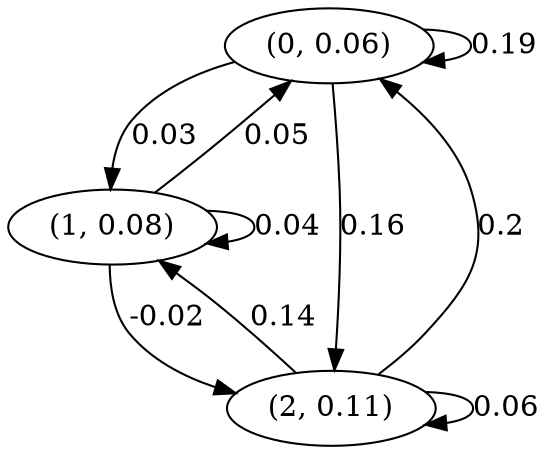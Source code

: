 digraph {
    0 [ label = "(0, 0.06)" ]
    1 [ label = "(1, 0.08)" ]
    2 [ label = "(2, 0.11)" ]
    0 -> 0 [ label = "0.19" ]
    1 -> 1 [ label = "0.04" ]
    2 -> 2 [ label = "0.06" ]
    1 -> 0 [ label = "0.05" ]
    2 -> 0 [ label = "0.2" ]
    0 -> 1 [ label = "0.03" ]
    2 -> 1 [ label = "0.14" ]
    0 -> 2 [ label = "0.16" ]
    1 -> 2 [ label = "-0.02" ]
}

